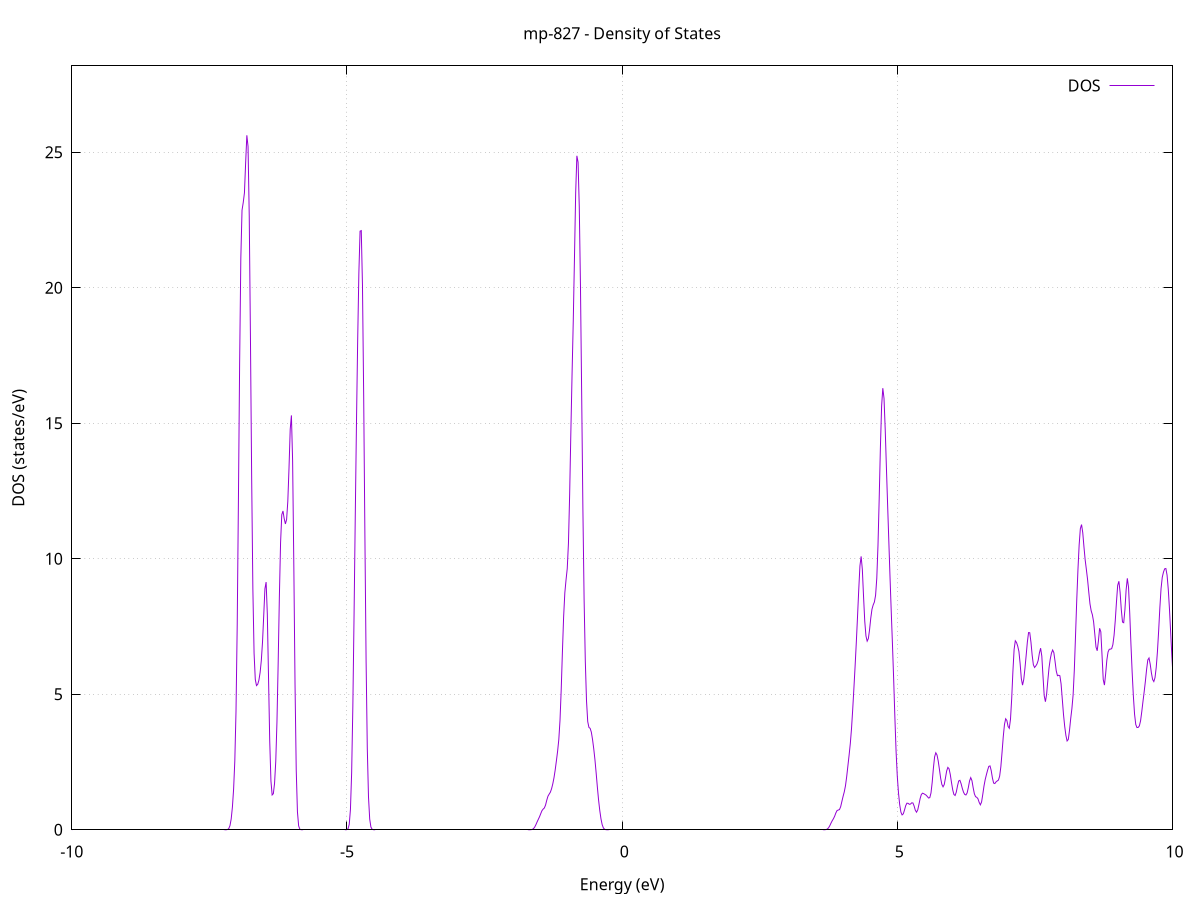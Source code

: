 set title 'mp-827 - Density of States'
set xlabel 'Energy (eV)'
set ylabel 'DOS (states/eV)'
set grid
set xrange [-10:10]
set yrange [0:28.192]
set xzeroaxis lt -1
set terminal png size 800,600
set output 'mp-827_dos_gnuplot.png'
plot '-' using 1:2 with lines title 'DOS'
-31.024700 0.000000
-31.002800 0.000000
-30.981000 0.000000
-30.959100 0.000000
-30.937200 0.000000
-30.915300 0.000000
-30.893400 0.000000
-30.871500 0.000000
-30.849600 0.000000
-30.827800 0.000000
-30.805900 0.000000
-30.784000 0.000000
-30.762100 0.000000
-30.740200 0.000000
-30.718300 0.000000
-30.696400 0.000000
-30.674600 0.000000
-30.652700 0.000000
-30.630800 0.000000
-30.608900 0.000000
-30.587000 0.000000
-30.565100 0.000000
-30.543200 0.000000
-30.521400 0.000000
-30.499500 0.000000
-30.477600 0.000000
-30.455700 0.000000
-30.433800 0.000000
-30.411900 0.000000
-30.390000 0.000000
-30.368200 0.000000
-30.346300 0.000000
-30.324400 0.000000
-30.302500 0.000000
-30.280600 0.000000
-30.258700 0.000000
-30.236800 0.000000
-30.215000 0.000000
-30.193100 0.000000
-30.171200 0.000000
-30.149300 0.000000
-30.127400 0.000000
-30.105500 0.000000
-30.083600 0.000000
-30.061800 0.000000
-30.039900 0.000000
-30.018000 0.000000
-29.996100 0.000000
-29.974200 0.000000
-29.952300 0.000000
-29.930400 0.000000
-29.908600 0.000000
-29.886700 0.000000
-29.864800 0.000000
-29.842900 0.000000
-29.821000 0.000000
-29.799100 0.000000
-29.777200 0.000000
-29.755400 0.000000
-29.733500 0.000000
-29.711600 0.000000
-29.689700 0.000000
-29.667800 0.000000
-29.645900 0.000000
-29.624000 0.000000
-29.602200 0.000000
-29.580300 0.000000
-29.558400 0.000000
-29.536500 0.000000
-29.514600 0.000000
-29.492700 0.000000
-29.470800 0.000000
-29.449000 0.000000
-29.427100 0.000000
-29.405200 0.000000
-29.383300 0.000000
-29.361400 0.000000
-29.339500 0.000000
-29.317600 0.000000
-29.295800 0.000000
-29.273900 0.000000
-29.252000 0.000000
-29.230100 0.000000
-29.208200 0.000000
-29.186300 0.000300
-29.164400 0.004300
-29.142600 0.045200
-29.120700 0.333900
-29.098800 1.733700
-29.076900 6.362800
-29.055000 16.589800
-29.033100 30.873200
-29.011200 41.155500
-28.989400 39.369200
-28.967500 27.014700
-28.945600 13.264300
-28.923700 4.641300
-28.901800 1.151600
-28.879900 0.201600
-28.858000 0.024800
-28.836200 0.002100
-28.814300 0.000100
-28.792400 0.000000
-28.770500 0.000000
-28.748600 0.000000
-28.726700 0.000000
-28.704800 0.000000
-28.683000 0.000000
-28.661100 0.000000
-28.639200 0.000000
-28.617300 0.000000
-28.595400 0.000000
-28.573500 0.000000
-28.551600 0.000000
-28.529800 0.000000
-28.507900 0.000000
-28.486000 0.000000
-28.464100 0.000000
-28.442200 0.000000
-28.420300 0.000000
-28.398400 0.000000
-28.376600 0.000000
-28.354700 0.000000
-28.332800 0.000000
-28.310900 0.000000
-28.289000 0.000000
-28.267100 0.000000
-28.245200 0.000000
-28.223400 0.000000
-28.201500 0.000000
-28.179600 0.000000
-28.157700 0.000000
-28.135800 0.000000
-28.113900 0.000000
-28.092000 0.000000
-28.070200 0.000000
-28.048300 0.000000
-28.026400 0.000000
-28.004500 0.000000
-27.982600 0.000000
-27.960700 0.000000
-27.938900 0.000000
-27.917000 0.000000
-27.895100 0.000000
-27.873200 0.000000
-27.851300 0.000000
-27.829400 0.000000
-27.807500 0.000000
-27.785700 0.000000
-27.763800 0.000000
-27.741900 0.000000
-27.720000 0.000000
-27.698100 0.000000
-27.676200 0.000000
-27.654300 0.000000
-27.632500 0.000000
-27.610600 0.000000
-27.588700 0.000000
-27.566800 0.000000
-27.544900 0.000000
-27.523000 0.000000
-27.501100 0.000000
-27.479300 0.000000
-27.457400 0.000000
-27.435500 0.000000
-27.413600 0.000000
-27.391700 0.000000
-27.369800 0.000000
-27.347900 0.000000
-27.326100 0.000000
-27.304200 0.000000
-27.282300 0.000000
-27.260400 0.000000
-27.238500 0.000000
-27.216600 0.000000
-27.194700 0.000000
-27.172900 0.000000
-27.151000 0.000000
-27.129100 0.000000
-27.107200 0.000000
-27.085300 0.000000
-27.063400 0.000000
-27.041500 0.000000
-27.019700 0.000000
-26.997800 0.000000
-26.975900 0.000000
-26.954000 0.000000
-26.932100 0.000000
-26.910200 0.000000
-26.888300 0.000000
-26.866500 0.000000
-26.844600 0.000000
-26.822700 0.000000
-26.800800 0.000000
-26.778900 0.000000
-26.757000 0.000000
-26.735100 0.000000
-26.713300 0.000000
-26.691400 0.000000
-26.669500 0.000000
-26.647600 0.000000
-26.625700 0.000000
-26.603800 0.000000
-26.581900 0.000000
-26.560100 0.000000
-26.538200 0.000000
-26.516300 0.000000
-26.494400 0.000000
-26.472500 0.000000
-26.450600 0.000000
-26.428700 0.000000
-26.406900 0.000000
-26.385000 0.000000
-26.363100 0.000000
-26.341200 0.000000
-26.319300 0.000000
-26.297400 0.000000
-26.275500 0.000000
-26.253700 0.000000
-26.231800 0.000000
-26.209900 0.000000
-26.188000 0.000000
-26.166100 0.000000
-26.144200 0.000000
-26.122300 0.000000
-26.100500 0.000000
-26.078600 0.000000
-26.056700 0.000000
-26.034800 0.000000
-26.012900 0.000000
-25.991000 0.000000
-25.969100 0.000000
-25.947300 0.000000
-25.925400 0.000000
-25.903500 0.000000
-25.881600 0.000000
-25.859700 0.000000
-25.837800 0.000000
-25.815900 0.000000
-25.794100 0.000000
-25.772200 0.000000
-25.750300 0.000000
-25.728400 0.000000
-25.706500 0.000000
-25.684600 0.000000
-25.662700 0.000000
-25.640900 0.000000
-25.619000 0.000000
-25.597100 0.000000
-25.575200 0.000000
-25.553300 0.000000
-25.531400 0.000000
-25.509500 0.000000
-25.487700 0.000000
-25.465800 0.000000
-25.443900 0.000000
-25.422000 0.000000
-25.400100 0.000000
-25.378200 0.000000
-25.356300 0.000000
-25.334500 0.000000
-25.312600 0.000000
-25.290700 0.000000
-25.268800 0.000000
-25.246900 0.000000
-25.225000 0.000000
-25.203100 0.000000
-25.181300 0.000000
-25.159400 0.000000
-25.137500 0.000000
-25.115600 0.000000
-25.093700 0.000000
-25.071800 0.000000
-25.049900 0.000000
-25.028100 0.000000
-25.006200 0.000000
-24.984300 0.000000
-24.962400 0.000000
-24.940500 0.000000
-24.918600 0.000000
-24.896700 0.000000
-24.874900 0.000000
-24.853000 0.000000
-24.831100 0.000000
-24.809200 0.000000
-24.787300 0.000000
-24.765400 0.000000
-24.743500 0.000000
-24.721700 0.000000
-24.699800 0.000000
-24.677900 0.000000
-24.656000 0.000000
-24.634100 0.000000
-24.612200 0.000000
-24.590300 0.000000
-24.568500 0.000000
-24.546600 0.000000
-24.524700 0.000000
-24.502800 0.000000
-24.480900 0.000000
-24.459000 0.000000
-24.437200 0.000000
-24.415300 0.000000
-24.393400 0.000000
-24.371500 0.000000
-24.349600 0.000000
-24.327700 0.000000
-24.305800 0.000000
-24.284000 0.000000
-24.262100 0.000000
-24.240200 0.000000
-24.218300 0.000000
-24.196400 0.000000
-24.174500 0.000000
-24.152600 0.000000
-24.130800 0.000000
-24.108900 0.000000
-24.087000 0.000000
-24.065100 0.000000
-24.043200 0.000000
-24.021300 0.000000
-23.999400 0.000000
-23.977600 0.000000
-23.955700 0.000000
-23.933800 0.000000
-23.911900 0.000000
-23.890000 0.000000
-23.868100 0.000000
-23.846200 0.000000
-23.824400 0.000000
-23.802500 0.000000
-23.780600 0.000000
-23.758700 0.000000
-23.736800 0.000000
-23.714900 0.000000
-23.693000 0.000000
-23.671200 0.000000
-23.649300 0.000000
-23.627400 0.000000
-23.605500 0.000000
-23.583600 0.000000
-23.561700 0.000000
-23.539800 0.000000
-23.518000 0.000000
-23.496100 0.000000
-23.474200 0.000000
-23.452300 0.000000
-23.430400 0.000000
-23.408500 0.000000
-23.386600 0.000000
-23.364800 0.000000
-23.342900 0.000000
-23.321000 0.000000
-23.299100 0.000000
-23.277200 0.000000
-23.255300 0.000000
-23.233400 0.000000
-23.211600 0.000000
-23.189700 0.000000
-23.167800 0.000000
-23.145900 0.000000
-23.124000 0.000000
-23.102100 0.000000
-23.080200 0.000000
-23.058400 0.000000
-23.036500 0.000000
-23.014600 0.000000
-22.992700 0.000000
-22.970800 0.000000
-22.948900 0.000000
-22.927000 0.000000
-22.905200 0.000000
-22.883300 0.000000
-22.861400 0.000000
-22.839500 0.000000
-22.817600 0.000000
-22.795700 0.000000
-22.773800 0.000000
-22.752000 0.000000
-22.730100 0.000000
-22.708200 0.000000
-22.686300 0.000000
-22.664400 0.000100
-22.642500 0.001400
-22.620600 0.016100
-22.598800 0.131000
-22.576900 0.756900
-22.555000 3.136800
-22.533100 9.403500
-22.511200 20.580600
-22.489300 33.178400
-22.467400 39.683400
-22.445600 35.354100
-22.423700 23.455900
-22.401800 11.540200
-22.379900 4.180500
-22.358000 1.105700
-22.336100 0.211700
-22.314200 0.029100
-22.292400 0.002900
-22.270500 0.000200
-22.248600 0.000000
-22.226700 0.000000
-22.204800 0.000000
-22.182900 0.000000
-22.161000 0.000000
-22.139200 0.000000
-22.117300 0.000000
-22.095400 0.000000
-22.073500 0.000000
-22.051600 0.000000
-22.029700 0.000000
-22.007800 0.000000
-21.986000 0.000000
-21.964100 0.000000
-21.942200 0.000000
-21.920300 0.000000
-21.898400 0.000000
-21.876500 0.000000
-21.854600 0.000000
-21.832800 0.000000
-21.810900 0.000000
-21.789000 0.000000
-21.767100 0.000000
-21.745200 0.000000
-21.723300 0.000000
-21.701400 0.000000
-21.679600 0.000000
-21.657700 0.000000
-21.635800 0.000000
-21.613900 0.000000
-21.592000 0.000000
-21.570100 0.000000
-21.548200 0.000000
-21.526400 0.000000
-21.504500 0.000000
-21.482600 0.000000
-21.460700 0.000000
-21.438800 0.000000
-21.416900 0.000000
-21.395000 0.000000
-21.373200 0.000000
-21.351300 0.000000
-21.329400 0.000000
-21.307500 0.000000
-21.285600 0.000000
-21.263700 0.000000
-21.241800 0.000000
-21.220000 0.000000
-21.198100 0.000000
-21.176200 0.000000
-21.154300 0.000000
-21.132400 0.000000
-21.110500 0.000000
-21.088600 0.000000
-21.066800 0.000000
-21.044900 0.000000
-21.023000 0.000000
-21.001100 0.000000
-20.979200 0.000000
-20.957300 0.000000
-20.935500 0.000000
-20.913600 0.000000
-20.891700 0.000000
-20.869800 0.000000
-20.847900 0.000000
-20.826000 0.000000
-20.804100 0.000000
-20.782300 0.000000
-20.760400 0.000000
-20.738500 0.000000
-20.716600 0.000000
-20.694700 0.000000
-20.672800 0.000000
-20.650900 0.000000
-20.629100 0.000000
-20.607200 0.000000
-20.585300 0.000000
-20.563400 0.000000
-20.541500 0.000000
-20.519600 0.000000
-20.497700 0.000000
-20.475900 0.000000
-20.454000 0.000000
-20.432100 0.000000
-20.410200 0.000000
-20.388300 0.000000
-20.366400 0.000000
-20.344500 0.000000
-20.322700 0.000000
-20.300800 0.000000
-20.278900 0.000000
-20.257000 0.000000
-20.235100 0.000000
-20.213200 0.000000
-20.191300 0.000000
-20.169500 0.000000
-20.147600 0.000000
-20.125700 0.000000
-20.103800 0.000000
-20.081900 0.000000
-20.060000 0.000000
-20.038100 0.000000
-20.016300 0.000000
-19.994400 0.000000
-19.972500 0.000000
-19.950600 0.000000
-19.928700 0.000000
-19.906800 0.000000
-19.884900 0.000000
-19.863100 0.000000
-19.841200 0.000000
-19.819300 0.000000
-19.797400 0.000000
-19.775500 0.000000
-19.753600 0.000000
-19.731700 0.000000
-19.709900 0.000000
-19.688000 0.000000
-19.666100 0.000000
-19.644200 0.000000
-19.622300 0.000000
-19.600400 0.000000
-19.578500 0.000000
-19.556700 0.000000
-19.534800 0.000000
-19.512900 0.000000
-19.491000 0.000000
-19.469100 0.000000
-19.447200 0.000000
-19.425300 0.000000
-19.403500 0.000000
-19.381600 0.000000
-19.359700 0.000000
-19.337800 0.000000
-19.315900 0.000000
-19.294000 0.000000
-19.272100 0.000000
-19.250300 0.000000
-19.228400 0.000000
-19.206500 0.000000
-19.184600 0.000000
-19.162700 0.000000
-19.140800 0.000000
-19.118900 0.000000
-19.097100 0.000000
-19.075200 0.000000
-19.053300 0.000000
-19.031400 0.000000
-19.009500 0.000000
-18.987600 0.000000
-18.965700 0.000000
-18.943900 0.000000
-18.922000 0.000000
-18.900100 0.000000
-18.878200 0.000000
-18.856300 0.000000
-18.834400 0.000000
-18.812500 0.000000
-18.790700 0.000000
-18.768800 0.000000
-18.746900 0.000000
-18.725000 0.000000
-18.703100 0.000000
-18.681200 0.000000
-18.659300 0.000000
-18.637500 0.000000
-18.615600 0.000000
-18.593700 0.000000
-18.571800 0.000000
-18.549900 0.000000
-18.528000 0.000000
-18.506100 0.000000
-18.484300 0.000000
-18.462400 0.000000
-18.440500 0.000000
-18.418600 0.000000
-18.396700 0.000000
-18.374800 0.000100
-18.352900 0.001500
-18.331100 0.019600
-18.309200 0.178100
-18.287300 1.116300
-18.265400 4.830600
-18.243500 14.439000
-18.221600 29.823600
-18.199700 42.578900
-18.177900 42.023800
-18.156000 28.671100
-18.134100 13.519300
-18.112200 4.404200
-18.090300 0.990800
-18.068400 0.153800
-18.046500 0.016500
-18.024700 0.001200
-18.002800 0.000100
-17.980900 0.000000
-17.959000 0.000000
-17.937100 0.000000
-17.915200 0.000000
-17.893300 0.000000
-17.871500 0.000000
-17.849600 0.000000
-17.827700 0.000000
-17.805800 0.000000
-17.783900 0.000000
-17.762000 0.000000
-17.740100 0.000000
-17.718300 0.000000
-17.696400 0.000000
-17.674500 0.000000
-17.652600 0.000000
-17.630700 0.000000
-17.608800 0.000000
-17.586900 0.000000
-17.565100 0.000000
-17.543200 0.000000
-17.521300 0.000000
-17.499400 0.000000
-17.477500 0.000000
-17.455600 0.000000
-17.433800 0.000000
-17.411900 0.000000
-17.390000 0.000000
-17.368100 0.000000
-17.346200 0.000000
-17.324300 0.000000
-17.302400 0.000000
-17.280600 0.000000
-17.258700 0.000000
-17.236800 0.000000
-17.214900 0.000000
-17.193000 0.000000
-17.171100 0.000000
-17.149200 0.000000
-17.127400 0.000000
-17.105500 0.000000
-17.083600 0.000000
-17.061700 0.000000
-17.039800 0.000000
-17.017900 0.000000
-16.996000 0.000000
-16.974200 0.000000
-16.952300 0.000000
-16.930400 0.000000
-16.908500 0.000000
-16.886600 0.000000
-16.864700 0.000000
-16.842800 0.000000
-16.821000 0.000000
-16.799100 0.000000
-16.777200 0.000000
-16.755300 0.000000
-16.733400 0.000000
-16.711500 0.000000
-16.689600 0.000000
-16.667800 0.000000
-16.645900 0.000000
-16.624000 0.000000
-16.602100 0.000000
-16.580200 0.000000
-16.558300 0.000000
-16.536400 0.000000
-16.514600 0.000000
-16.492700 0.000000
-16.470800 0.000000
-16.448900 0.000000
-16.427000 0.000000
-16.405100 0.000000
-16.383200 0.000000
-16.361400 0.000000
-16.339500 0.000000
-16.317600 0.000000
-16.295700 0.000000
-16.273800 0.000000
-16.251900 0.000000
-16.230000 0.000000
-16.208200 0.000000
-16.186300 0.000000
-16.164400 0.000000
-16.142500 0.000000
-16.120600 0.000000
-16.098700 0.000000
-16.076800 0.000000
-16.055000 0.000000
-16.033100 0.000000
-16.011200 0.000000
-15.989300 0.000000
-15.967400 0.000000
-15.945500 0.000000
-15.923600 0.000000
-15.901800 0.000000
-15.879900 0.000000
-15.858000 0.000000
-15.836100 0.000000
-15.814200 0.000000
-15.792300 0.000000
-15.770400 0.000000
-15.748600 0.000000
-15.726700 0.000000
-15.704800 0.000000
-15.682900 0.000000
-15.661000 0.000000
-15.639100 0.000000
-15.617200 0.000000
-15.595400 0.000000
-15.573500 0.000000
-15.551600 0.000000
-15.529700 0.000000
-15.507800 0.000000
-15.485900 0.000000
-15.464000 0.000000
-15.442200 0.000000
-15.420300 0.000000
-15.398400 0.000000
-15.376500 0.000000
-15.354600 0.000000
-15.332700 0.000000
-15.310800 0.000000
-15.289000 0.000000
-15.267100 0.000000
-15.245200 0.000000
-15.223300 0.000000
-15.201400 0.000000
-15.179500 0.000000
-15.157600 0.000000
-15.135800 0.000000
-15.113900 0.000000
-15.092000 0.000000
-15.070100 0.000000
-15.048200 0.000000
-15.026300 0.000000
-15.004400 0.000000
-14.982600 0.000000
-14.960700 0.000000
-14.938800 0.000000
-14.916900 0.000000
-14.895000 0.000000
-14.873100 0.000000
-14.851200 0.000000
-14.829400 0.000000
-14.807500 0.000000
-14.785600 0.000000
-14.763700 0.000000
-14.741800 0.000000
-14.719900 0.000000
-14.698000 0.000000
-14.676200 0.000000
-14.654300 0.000000
-14.632400 0.000000
-14.610500 0.000000
-14.588600 0.000000
-14.566700 0.000000
-14.544800 0.000000
-14.523000 0.000000
-14.501100 0.000000
-14.479200 0.000000
-14.457300 0.000000
-14.435400 0.000000
-14.413500 0.000000
-14.391600 0.000000
-14.369800 0.000000
-14.347900 0.000000
-14.326000 0.000000
-14.304100 0.000000
-14.282200 0.000000
-14.260300 0.000000
-14.238400 0.000000
-14.216600 0.000000
-14.194700 0.000000
-14.172800 0.000000
-14.150900 0.000000
-14.129000 0.000000
-14.107100 0.000000
-14.085200 0.000000
-14.063400 0.000000
-14.041500 0.000000
-14.019600 0.000000
-13.997700 0.000000
-13.975800 0.000000
-13.953900 0.000000
-13.932100 0.000000
-13.910200 0.000000
-13.888300 0.000000
-13.866400 0.000000
-13.844500 0.000000
-13.822600 0.000000
-13.800700 0.000000
-13.778900 0.000000
-13.757000 0.000000
-13.735100 0.000000
-13.713200 0.000000
-13.691300 0.000000
-13.669400 0.000000
-13.647500 0.000000
-13.625700 0.000000
-13.603800 0.000000
-13.581900 0.000000
-13.560000 0.000000
-13.538100 0.000000
-13.516200 0.000000
-13.494300 0.000000
-13.472500 0.000000
-13.450600 0.000000
-13.428700 0.000000
-13.406800 0.000000
-13.384900 0.000000
-13.363000 0.000000
-13.341100 0.000000
-13.319300 0.000000
-13.297400 0.000000
-13.275500 0.000000
-13.253600 0.000000
-13.231700 0.000000
-13.209800 0.000000
-13.187900 0.000000
-13.166100 0.000000
-13.144200 0.000000
-13.122300 0.000000
-13.100400 0.000000
-13.078500 0.000000
-13.056600 0.000000
-13.034700 0.000000
-13.012900 0.000000
-12.991000 0.000000
-12.969100 0.000000
-12.947200 0.000000
-12.925300 0.000400
-12.903400 0.005000
-12.881500 0.039900
-12.859700 0.225700
-12.837800 0.915100
-12.815900 2.682400
-12.794000 5.754000
-12.772100 9.215700
-12.750200 11.404500
-12.728300 11.559500
-12.706500 10.553700
-12.684600 10.068200
-12.662700 12.033700
-12.640800 18.585500
-12.618900 30.801800
-12.597000 46.624200
-12.575100 60.918500
-12.553300 68.377600
-12.531400 66.356700
-12.509500 55.822900
-12.487600 40.897400
-12.465700 27.050600
-12.443800 18.053200
-12.421900 13.762800
-12.400100 11.229400
-12.378200 8.124900
-12.356300 4.596500
-12.334400 1.921600
-12.312500 0.578800
-12.290600 0.123900
-12.268700 0.018700
-12.246900 0.002000
-12.225000 0.000100
-12.203100 0.000000
-12.181200 0.000000
-12.159300 0.000000
-12.137400 0.000000
-12.115500 0.000000
-12.093700 0.000000
-12.071800 0.000000
-12.049900 0.000000
-12.028000 0.000000
-12.006100 0.000000
-11.984200 0.000000
-11.962300 0.000000
-11.940500 0.000000
-11.918600 0.000000
-11.896700 0.000000
-11.874800 0.000000
-11.852900 0.000000
-11.831000 0.000000
-11.809100 0.000000
-11.787300 0.000000
-11.765400 0.000000
-11.743500 0.000000
-11.721600 0.000000
-11.699700 0.000000
-11.677800 0.000000
-11.655900 0.000000
-11.634100 0.000000
-11.612200 0.000000
-11.590300 0.000000
-11.568400 0.000000
-11.546500 0.000000
-11.524600 0.000000
-11.502700 0.000000
-11.480900 0.000000
-11.459000 0.000000
-11.437100 0.000000
-11.415200 0.000000
-11.393300 0.000000
-11.371400 0.000000
-11.349500 0.000000
-11.327700 0.000000
-11.305800 0.000000
-11.283900 0.000000
-11.262000 0.000000
-11.240100 0.000000
-11.218200 0.000000
-11.196300 0.000000
-11.174500 0.000000
-11.152600 0.000000
-11.130700 0.000000
-11.108800 0.000000
-11.086900 0.000000
-11.065000 0.000000
-11.043100 0.000000
-11.021300 0.000000
-10.999400 0.000000
-10.977500 0.000000
-10.955600 0.000000
-10.933700 0.000000
-10.911800 0.000000
-10.889900 0.000000
-10.868100 0.000000
-10.846200 0.000000
-10.824300 0.000000
-10.802400 0.000000
-10.780500 0.000000
-10.758600 0.000000
-10.736700 0.000000
-10.714900 0.000000
-10.693000 0.000000
-10.671100 0.000000
-10.649200 0.000000
-10.627300 0.000000
-10.605400 0.000000
-10.583500 0.000000
-10.561700 0.000000
-10.539800 0.000000
-10.517900 0.000000
-10.496000 0.000000
-10.474100 0.000000
-10.452200 0.000000
-10.430300 0.000000
-10.408500 0.000000
-10.386600 0.000000
-10.364700 0.000000
-10.342800 0.000000
-10.320900 0.000000
-10.299000 0.000000
-10.277200 0.000000
-10.255300 0.000000
-10.233400 0.000000
-10.211500 0.000000
-10.189600 0.000000
-10.167700 0.000000
-10.145800 0.000000
-10.124000 0.000000
-10.102100 0.000000
-10.080200 0.000000
-10.058300 0.000000
-10.036400 0.000000
-10.014500 0.000000
-9.992600 0.000000
-9.970800 0.000000
-9.948900 0.000000
-9.927000 0.000000
-9.905100 0.000000
-9.883200 0.000000
-9.861300 0.000000
-9.839400 0.000000
-9.817600 0.000000
-9.795700 0.000000
-9.773800 0.000000
-9.751900 0.000000
-9.730000 0.000000
-9.708100 0.000000
-9.686200 0.000000
-9.664400 0.000000
-9.642500 0.000000
-9.620600 0.000000
-9.598700 0.000000
-9.576800 0.000000
-9.554900 0.000000
-9.533000 0.000000
-9.511200 0.000000
-9.489300 0.000000
-9.467400 0.000000
-9.445500 0.000000
-9.423600 0.000000
-9.401700 0.000000
-9.379800 0.000000
-9.358000 0.000000
-9.336100 0.000000
-9.314200 0.000000
-9.292300 0.000000
-9.270400 0.000000
-9.248500 0.000000
-9.226600 0.000000
-9.204800 0.000000
-9.182900 0.000000
-9.161000 0.000000
-9.139100 0.000000
-9.117200 0.000000
-9.095300 0.000000
-9.073400 0.000000
-9.051600 0.000000
-9.029700 0.000000
-9.007800 0.000000
-8.985900 0.000000
-8.964000 0.000000
-8.942100 0.000000
-8.920200 0.000000
-8.898400 0.000000
-8.876500 0.000000
-8.854600 0.000000
-8.832700 0.000000
-8.810800 0.000000
-8.788900 0.000000
-8.767000 0.000000
-8.745200 0.000000
-8.723300 0.000000
-8.701400 0.000000
-8.679500 0.000000
-8.657600 0.000000
-8.635700 0.000000
-8.613800 0.000000
-8.592000 0.000000
-8.570100 0.000000
-8.548200 0.000000
-8.526300 0.000000
-8.504400 0.000000
-8.482500 0.000000
-8.460600 0.000000
-8.438800 0.000000
-8.416900 0.000000
-8.395000 0.000000
-8.373100 0.000000
-8.351200 0.000000
-8.329300 0.000000
-8.307400 0.000000
-8.285600 0.000000
-8.263700 0.000000
-8.241800 0.000000
-8.219900 0.000000
-8.198000 0.000000
-8.176100 0.000000
-8.154200 0.000000
-8.132400 0.000000
-8.110500 0.000000
-8.088600 0.000000
-8.066700 0.000000
-8.044800 0.000000
-8.022900 0.000000
-8.001000 0.000000
-7.979200 0.000000
-7.957300 0.000000
-7.935400 0.000000
-7.913500 0.000000
-7.891600 0.000000
-7.869700 0.000000
-7.847800 0.000000
-7.826000 0.000000
-7.804100 0.000000
-7.782200 0.000000
-7.760300 0.000000
-7.738400 0.000000
-7.716500 0.000000
-7.694600 0.000000
-7.672800 0.000000
-7.650900 0.000000
-7.629000 0.000000
-7.607100 0.000000
-7.585200 0.000000
-7.563300 0.000000
-7.541400 0.000000
-7.519600 0.000000
-7.497700 0.000000
-7.475800 0.000000
-7.453900 0.000000
-7.432000 0.000000
-7.410100 0.000000
-7.388200 0.000000
-7.366400 0.000000
-7.344500 0.000000
-7.322600 0.000000
-7.300700 0.000000
-7.278800 0.000000
-7.256900 0.000000
-7.235000 0.000000
-7.213200 0.000200
-7.191300 0.001600
-7.169400 0.009800
-7.147500 0.045100
-7.125600 0.153500
-7.103700 0.399600
-7.081800 0.833300
-7.060000 1.493900
-7.038100 2.534700
-7.016200 4.372100
-6.994300 7.547200
-6.972400 12.134500
-6.950500 17.190400
-6.928600 21.095700
-6.906800 22.865200
-6.884900 23.146900
-6.863000 23.503100
-6.841100 24.613800
-6.819200 25.629400
-6.797300 25.213400
-6.775500 22.630300
-6.753600 18.123300
-6.731700 12.994100
-6.709800 8.884100
-6.687900 6.519000
-6.666000 5.549600
-6.644100 5.321200
-6.622300 5.365200
-6.600400 5.518500
-6.578500 5.799700
-6.556600 6.241000
-6.534700 6.920300
-6.512800 7.897800
-6.490900 8.893200
-6.469100 9.140900
-6.447200 7.958700
-6.425300 5.622000
-6.403400 3.266400
-6.381500 1.800500
-6.359600 1.284600
-6.337700 1.331100
-6.315900 1.712100
-6.294000 2.518700
-6.272100 3.976000
-6.250200 6.136300
-6.228300 8.592800
-6.206400 10.595500
-6.184500 11.627300
-6.162700 11.765300
-6.140800 11.487400
-6.118900 11.287300
-6.097000 11.448500
-6.075100 12.114300
-6.053200 13.346300
-6.031300 14.778400
-6.009500 15.293100
-5.987600 13.618900
-5.965700 9.756100
-5.943800 5.369000
-5.921900 2.204600
-5.900000 0.663000
-5.878100 0.144200
-5.856300 0.022400
-5.834400 0.002500
-5.812500 0.000200
-5.790600 0.000000
-5.768700 0.000000
-5.746800 0.000000
-5.724900 0.000000
-5.703100 0.000000
-5.681200 0.000000
-5.659300 0.000000
-5.637400 0.000000
-5.615500 0.000000
-5.593600 0.000000
-5.571700 0.000000
-5.549900 0.000000
-5.528000 0.000000
-5.506100 0.000000
-5.484200 0.000000
-5.462300 0.000000
-5.440400 0.000000
-5.418500 0.000000
-5.396700 0.000000
-5.374800 0.000000
-5.352900 0.000000
-5.331000 0.000000
-5.309100 0.000000
-5.287200 0.000000
-5.265300 0.000000
-5.243500 0.000000
-5.221600 0.000000
-5.199700 0.000000
-5.177800 0.000000
-5.155900 0.000000
-5.134000 0.000000
-5.112100 0.000000
-5.090300 0.000000
-5.068400 0.000000
-5.046500 0.000000
-5.024600 0.000600
-5.002700 0.005500
-4.980800 0.038800
-4.958900 0.198100
-4.937100 0.744200
-4.915200 2.095900
-4.893300 4.546500
-4.871400 7.892800
-4.849500 11.529400
-4.827600 14.967900
-4.805700 18.031700
-4.783900 20.543600
-4.762000 22.092500
-4.740100 22.112500
-4.718200 20.085700
-4.696300 16.014300
-4.674400 10.894000
-4.652500 6.241600
-4.630700 3.005900
-4.608800 1.207800
-4.586900 0.395000
-4.565000 0.101300
-4.543100 0.019700
-4.521200 0.002800
-4.499300 0.000300
-4.477500 0.000000
-4.455600 0.000000
-4.433700 0.000000
-4.411800 0.000000
-4.389900 0.000000
-4.368000 0.000000
-4.346100 0.000000
-4.324300 0.000000
-4.302400 0.000000
-4.280500 0.000000
-4.258600 0.000000
-4.236700 0.000000
-4.214800 0.000000
-4.192900 0.000000
-4.171100 0.000000
-4.149200 0.000000
-4.127300 0.000000
-4.105400 0.000000
-4.083500 0.000000
-4.061600 0.000000
-4.039700 0.000000
-4.017900 0.000000
-3.996000 0.000000
-3.974100 0.000000
-3.952200 0.000000
-3.930300 0.000000
-3.908400 0.000000
-3.886500 0.000000
-3.864700 0.000000
-3.842800 0.000000
-3.820900 0.000000
-3.799000 0.000000
-3.777100 0.000000
-3.755200 0.000000
-3.733300 0.000000
-3.711500 0.000000
-3.689600 0.000000
-3.667700 0.000000
-3.645800 0.000000
-3.623900 0.000000
-3.602000 0.000000
-3.580100 0.000000
-3.558300 0.000000
-3.536400 0.000000
-3.514500 0.000000
-3.492600 0.000000
-3.470700 0.000000
-3.448800 0.000000
-3.426900 0.000000
-3.405100 0.000000
-3.383200 0.000000
-3.361300 0.000000
-3.339400 0.000000
-3.317500 0.000000
-3.295600 0.000000
-3.273800 0.000000
-3.251900 0.000000
-3.230000 0.000000
-3.208100 0.000000
-3.186200 0.000000
-3.164300 0.000000
-3.142400 0.000000
-3.120600 0.000000
-3.098700 0.000000
-3.076800 0.000000
-3.054900 0.000000
-3.033000 0.000000
-3.011100 0.000000
-2.989200 0.000000
-2.967400 0.000000
-2.945500 0.000000
-2.923600 0.000000
-2.901700 0.000000
-2.879800 0.000000
-2.857900 0.000000
-2.836000 0.000000
-2.814200 0.000000
-2.792300 0.000000
-2.770400 0.000000
-2.748500 0.000000
-2.726600 0.000000
-2.704700 0.000000
-2.682800 0.000000
-2.661000 0.000000
-2.639100 0.000000
-2.617200 0.000000
-2.595300 0.000000
-2.573400 0.000000
-2.551500 0.000000
-2.529600 0.000000
-2.507800 0.000000
-2.485900 0.000000
-2.464000 0.000000
-2.442100 0.000000
-2.420200 0.000000
-2.398300 0.000000
-2.376400 0.000000
-2.354600 0.000000
-2.332700 0.000000
-2.310800 0.000000
-2.288900 0.000000
-2.267000 0.000000
-2.245100 0.000000
-2.223200 0.000000
-2.201400 0.000000
-2.179500 0.000000
-2.157600 0.000000
-2.135700 0.000000
-2.113800 0.000000
-2.091900 0.000000
-2.070000 0.000000
-2.048200 0.000000
-2.026300 0.000000
-2.004400 0.000000
-1.982500 0.000000
-1.960600 0.000000
-1.938700 0.000000
-1.916800 0.000000
-1.895000 0.000000
-1.873100 0.000000
-1.851200 0.000000
-1.829300 0.000000
-1.807400 0.000000
-1.785500 0.000000
-1.763600 0.000000
-1.741800 0.000000
-1.719900 0.000000
-1.698000 0.000100
-1.676100 0.000600
-1.654200 0.003400
-1.632300 0.013800
-1.610400 0.042400
-1.588600 0.100500
-1.566700 0.189400
-1.544800 0.291700
-1.522900 0.386700
-1.501000 0.481400
-1.479100 0.595000
-1.457200 0.703400
-1.435400 0.763000
-1.413500 0.804100
-1.391600 0.913000
-1.369700 1.091700
-1.347800 1.240200
-1.325900 1.316000
-1.304000 1.387600
-1.282200 1.514700
-1.260300 1.693700
-1.238400 1.920200
-1.216500 2.207500
-1.194600 2.544500
-1.172700 2.900000
-1.150800 3.333100
-1.129000 4.045400
-1.107100 5.179400
-1.085200 6.577900
-1.063300 7.863100
-1.041400 8.745200
-1.019500 9.222700
-0.997600 9.637900
-0.975800 10.570500
-0.953900 12.367100
-0.932000 14.668400
-0.910100 16.802700
-0.888200 18.774100
-0.866300 21.103400
-0.844400 23.507100
-0.822600 24.873300
-0.800700 24.636100
-0.778800 22.980500
-0.756900 20.019000
-0.735000 15.991200
-0.713100 11.823600
-0.691200 8.501500
-0.669400 6.230600
-0.647500 4.763300
-0.625600 3.994300
-0.603700 3.779000
-0.581800 3.743900
-0.559900 3.604000
-0.538000 3.332600
-0.516200 2.990700
-0.494300 2.585300
-0.472400 2.099700
-0.450500 1.578800
-0.428600 1.104900
-0.406700 0.713800
-0.384800 0.405300
-0.363000 0.189500
-0.341100 0.069400
-0.319200 0.019200
-0.297300 0.004000
-0.275400 0.000600
-0.253500 0.000100
-0.231600 0.000000
-0.209800 0.000000
-0.187900 0.000000
-0.166000 0.000000
-0.144100 0.000000
-0.122200 0.000000
-0.100300 0.000000
-0.078400 0.000000
-0.056600 0.000000
-0.034700 0.000000
-0.012800 0.000000
0.009100 0.000000
0.031000 0.000000
0.052900 0.000000
0.074800 0.000000
0.096600 0.000000
0.118500 0.000000
0.140400 0.000000
0.162300 0.000000
0.184200 0.000000
0.206100 0.000000
0.227900 0.000000
0.249800 0.000000
0.271700 0.000000
0.293600 0.000000
0.315500 0.000000
0.337400 0.000000
0.359300 0.000000
0.381100 0.000000
0.403000 0.000000
0.424900 0.000000
0.446800 0.000000
0.468700 0.000000
0.490600 0.000000
0.512500 0.000000
0.534300 0.000000
0.556200 0.000000
0.578100 0.000000
0.600000 0.000000
0.621900 0.000000
0.643800 0.000000
0.665700 0.000000
0.687500 0.000000
0.709400 0.000000
0.731300 0.000000
0.753200 0.000000
0.775100 0.000000
0.797000 0.000000
0.818900 0.000000
0.840700 0.000000
0.862600 0.000000
0.884500 0.000000
0.906400 0.000000
0.928300 0.000000
0.950200 0.000000
0.972100 0.000000
0.993900 0.000000
1.015800 0.000000
1.037700 0.000000
1.059600 0.000000
1.081500 0.000000
1.103400 0.000000
1.125300 0.000000
1.147100 0.000000
1.169000 0.000000
1.190900 0.000000
1.212800 0.000000
1.234700 0.000000
1.256600 0.000000
1.278500 0.000000
1.300300 0.000000
1.322200 0.000000
1.344100 0.000000
1.366000 0.000000
1.387900 0.000000
1.409800 0.000000
1.431700 0.000000
1.453500 0.000000
1.475400 0.000000
1.497300 0.000000
1.519200 0.000000
1.541100 0.000000
1.563000 0.000000
1.584900 0.000000
1.606700 0.000000
1.628600 0.000000
1.650500 0.000000
1.672400 0.000000
1.694300 0.000000
1.716200 0.000000
1.738100 0.000000
1.759900 0.000000
1.781800 0.000000
1.803700 0.000000
1.825600 0.000000
1.847500 0.000000
1.869400 0.000000
1.891300 0.000000
1.913100 0.000000
1.935000 0.000000
1.956900 0.000000
1.978800 0.000000
2.000700 0.000000
2.022600 0.000000
2.044500 0.000000
2.066300 0.000000
2.088200 0.000000
2.110100 0.000000
2.132000 0.000000
2.153900 0.000000
2.175800 0.000000
2.197700 0.000000
2.219500 0.000000
2.241400 0.000000
2.263300 0.000000
2.285200 0.000000
2.307100 0.000000
2.329000 0.000000
2.350900 0.000000
2.372700 0.000000
2.394600 0.000000
2.416500 0.000000
2.438400 0.000000
2.460300 0.000000
2.482200 0.000000
2.504100 0.000000
2.525900 0.000000
2.547800 0.000000
2.569700 0.000000
2.591600 0.000000
2.613500 0.000000
2.635400 0.000000
2.657300 0.000000
2.679100 0.000000
2.701000 0.000000
2.722900 0.000000
2.744800 0.000000
2.766700 0.000000
2.788600 0.000000
2.810500 0.000000
2.832300 0.000000
2.854200 0.000000
2.876100 0.000000
2.898000 0.000000
2.919900 0.000000
2.941800 0.000000
2.963700 0.000000
2.985500 0.000000
3.007400 0.000000
3.029300 0.000000
3.051200 0.000000
3.073100 0.000000
3.095000 0.000000
3.116900 0.000000
3.138700 0.000000
3.160600 0.000000
3.182500 0.000000
3.204400 0.000000
3.226300 0.000000
3.248200 0.000000
3.270100 0.000000
3.291900 0.000000
3.313800 0.000000
3.335700 0.000000
3.357600 0.000000
3.379500 0.000000
3.401400 0.000000
3.423300 0.000000
3.445100 0.000000
3.467000 0.000000
3.488900 0.000000
3.510800 0.000000
3.532700 0.000000
3.554600 0.000000
3.576500 0.000000
3.598300 0.000000
3.620200 0.000000
3.642100 0.000000
3.664000 0.000300
3.685900 0.002100
3.707800 0.009100
3.729700 0.029700
3.751500 0.075500
3.773400 0.152300
3.795300 0.247600
3.817200 0.334300
3.839100 0.407400
3.861000 0.499600
3.882800 0.619200
3.904700 0.708600
3.926600 0.728700
3.948500 0.744100
3.970400 0.850900
3.992300 1.041600
4.014200 1.230300
4.036000 1.398200
4.057900 1.623500
4.079800 1.957500
4.101700 2.354200
4.123600 2.750500
4.145500 3.174700
4.167400 3.726200
4.189200 4.434300
4.211100 5.221700
4.233000 6.040100
4.254900 6.915400
4.276800 7.859900
4.298700 8.851700
4.320600 9.736300
4.342400 10.089100
4.364300 9.607400
4.386200 8.610600
4.408100 7.697500
4.430000 7.153900
4.451900 6.961600
4.473800 7.055600
4.495600 7.382600
4.517500 7.809800
4.539400 8.138600
4.561300 8.297800
4.583200 8.404000
4.605100 8.653800
4.627000 9.289300
4.648800 10.499000
4.670700 12.222100
4.692600 14.108400
4.714500 15.632200
4.736400 16.298000
4.758300 15.921200
4.780200 14.771100
4.802000 13.353700
4.823900 11.980000
4.845800 10.639000
4.867700 9.302200
4.889600 8.047700
4.911500 6.850900
4.933400 5.561500
4.955200 4.169100
4.977100 2.909400
4.999000 1.988700
5.020900 1.368500
5.042800 0.931200
5.064700 0.654400
5.086600 0.548400
5.108400 0.588000
5.130300 0.726800
5.152200 0.889000
5.174100 0.981300
5.196000 0.975700
5.217900 0.939900
5.239800 0.949200
5.261600 0.994500
5.283500 0.989300
5.305400 0.876300
5.327300 0.719100
5.349200 0.648800
5.371100 0.734300
5.393000 0.936200
5.414800 1.155300
5.436700 1.304100
5.458600 1.350600
5.480500 1.331700
5.502400 1.304800
5.524300 1.275800
5.546200 1.224100
5.568000 1.171800
5.589900 1.186200
5.611800 1.359300
5.633700 1.751700
5.655600 2.274400
5.677500 2.692000
5.699400 2.841700
5.721200 2.760100
5.743100 2.539700
5.765000 2.229600
5.786900 1.908100
5.808800 1.674900
5.830700 1.584800
5.852600 1.668300
5.874400 1.907200
5.896300 2.169600
5.918200 2.302100
5.940100 2.251600
5.962000 2.043100
5.983900 1.750200
6.005800 1.479400
6.027600 1.304700
6.049500 1.265400
6.071400 1.388800
6.093300 1.618100
6.115200 1.801800
6.137100 1.824800
6.159000 1.700300
6.180800 1.526600
6.202700 1.387200
6.224600 1.304700
6.246500 1.284300
6.268400 1.359600
6.290300 1.555400
6.312200 1.801400
6.334000 1.924900
6.355900 1.814200
6.377800 1.557100
6.399700 1.329500
6.421600 1.221800
6.443500 1.198100
6.465400 1.144300
6.487200 1.011000
6.509100 0.920800
6.531000 1.026000
6.552900 1.307000
6.574800 1.614600
6.596700 1.851900
6.618600 2.032900
6.640400 2.200900
6.662300 2.339900
6.684200 2.357400
6.706100 2.184400
6.728000 1.909800
6.749900 1.723100
6.771800 1.705700
6.793600 1.767600
6.815500 1.802300
6.837400 1.833700
6.859300 1.979300
6.881200 2.327900
6.903100 2.860200
6.925000 3.434500
6.946800 3.883100
6.968700 4.096600
6.990600 4.032200
7.012500 3.813300
7.034400 3.745000
7.056300 4.078700
7.078200 4.845800
7.100000 5.839200
7.121900 6.653200
7.143800 6.974400
7.165700 6.912500
7.187600 6.777100
7.209500 6.579100
7.231400 6.131400
7.253200 5.577100
7.275100 5.337900
7.297000 5.540500
7.318900 5.954500
7.340800 6.428700
7.362700 6.927400
7.384500 7.277900
7.406400 7.272100
7.428300 6.920100
7.450200 6.440800
7.472100 6.089800
7.494000 5.989400
7.515900 6.045700
7.537700 6.118300
7.559600 6.251700
7.581500 6.522000
7.603400 6.701700
7.625300 6.409700
7.647200 5.657100
7.669100 4.945600
7.690900 4.725300
7.712800 5.003600
7.734700 5.509500
7.756600 5.976700
7.778500 6.296600
7.800400 6.516700
7.822300 6.634500
7.844100 6.537000
7.866000 6.215600
7.887900 5.860900
7.909800 5.685400
7.931700 5.702800
7.953600 5.684700
7.975500 5.385000
7.997300 4.828800
8.019200 4.260700
8.041100 3.820600
8.063000 3.483300
8.084900 3.278200
8.106800 3.333000
8.128700 3.670900
8.150500 4.103200
8.172400 4.479100
8.194300 4.983000
8.216200 5.901500
8.238100 7.171200
8.260000 8.467100
8.281900 9.593100
8.303700 10.508400
8.325600 11.113100
8.347500 11.263300
8.369400 10.964200
8.391300 10.438300
8.413200 9.961000
8.435100 9.605200
8.456900 9.234400
8.478800 8.769500
8.500700 8.336300
8.522600 8.080800
8.544500 7.933400
8.566400 7.678200
8.588300 7.220200
8.610100 6.742800
8.632000 6.606400
8.653900 6.970300
8.675800 7.437000
8.697700 7.305200
8.719600 6.435200
8.741500 5.545000
8.763300 5.339400
8.785200 5.751100
8.807100 6.262700
8.829000 6.561900
8.850900 6.661400
8.872800 6.666600
8.894700 6.683600
8.916500 6.832000
8.938400 7.179100
8.960300 7.724500
8.982200 8.417400
9.004100 9.022500
9.026000 9.172100
9.047900 8.767100
9.069700 8.125100
9.091600 7.665300
9.113500 7.641500
9.135400 8.114400
9.157300 8.849300
9.179200 9.279000
9.201100 8.954300
9.222900 7.995300
9.244800 6.856300
9.266700 5.824500
9.288600 4.946500
9.310500 4.267900
9.332400 3.885600
9.354300 3.773300
9.376100 3.776700
9.398000 3.834400
9.419900 4.022800
9.441800 4.359700
9.463700 4.738500
9.485600 5.096200
9.507500 5.482800
9.529300 5.916400
9.551200 6.267400
9.573100 6.340200
9.595000 6.112900
9.616900 5.787200
9.638800 5.545200
9.660700 5.470000
9.682500 5.617700
9.704400 5.993100
9.726300 6.572700
9.748200 7.335700
9.770100 8.184500
9.792000 8.902200
9.813900 9.317000
9.835700 9.506300
9.857600 9.630800
9.879500 9.642000
9.901400 9.396100
9.923300 8.874100
9.945200 8.137000
9.967100 7.268200
9.988900 6.390300
10.010800 5.624300
10.032700 5.026700
10.054600 4.541600
10.076500 4.023700
10.098400 3.398900
10.120300 2.772200
10.142100 2.275500
10.164000 1.891200
10.185900 1.536400
10.207800 1.207700
10.229700 0.943800
10.251600 0.739800
10.273500 0.568100
10.295300 0.453300
10.317200 0.455100
10.339100 0.547600
10.361000 0.606300
10.382900 0.553300
10.404800 0.433400
10.426700 0.326400
10.448500 0.273000
10.470400 0.285800
10.492300 0.344400
10.514200 0.384800
10.536100 0.359600
10.558000 0.285700
10.579900 0.208900
10.601700 0.159400
10.623600 0.135100
10.645500 0.110500
10.667400 0.073000
10.689300 0.038800
10.711200 0.026100
10.733100 0.034700
10.754900 0.048600
10.776800 0.049900
10.798700 0.035600
10.820600 0.017500
10.842500 0.005900
10.864400 0.001400
10.886200 0.000200
10.908100 0.000000
10.930000 0.000000
10.951900 0.000000
10.973800 0.000000
10.995700 0.000000
11.017600 0.000000
11.039400 0.000000
11.061300 0.000000
11.083200 0.000000
11.105100 0.000000
11.127000 0.000000
11.148900 0.000000
11.170800 0.000000
11.192600 0.000000
11.214500 0.000000
11.236400 0.000000
11.258300 0.000000
11.280200 0.000000
11.302100 0.000000
11.324000 0.000000
11.345800 0.000000
11.367700 0.000000
11.389600 0.000000
11.411500 0.000000
11.433400 0.000000
11.455300 0.000000
11.477200 0.000000
11.499000 0.000000
11.520900 0.000000
11.542800 0.000000
11.564700 0.000000
11.586600 0.000000
11.608500 0.000000
11.630400 0.000000
11.652200 0.000000
11.674100 0.000000
11.696000 0.000000
11.717900 0.000000
11.739800 0.000000
11.761700 0.000000
11.783600 0.000000
11.805400 0.000000
11.827300 0.000000
11.849200 0.000000
11.871100 0.000000
11.893000 0.000000
11.914900 0.000000
11.936800 0.000000
11.958600 0.000000
11.980500 0.000000
12.002400 0.000000
12.024300 0.000000
12.046200 0.000000
12.068100 0.000000
12.090000 0.000000
12.111800 0.000000
12.133700 0.000000
12.155600 0.000000
12.177500 0.000000
12.199400 0.000000
12.221300 0.000000
12.243200 0.000000
12.265000 0.000000
12.286900 0.000000
12.308800 0.000000
12.330700 0.000000
12.352600 0.000000
12.374500 0.000000
12.396400 0.000000
12.418200 0.000000
12.440100 0.000000
12.462000 0.000000
12.483900 0.000000
12.505800 0.000000
12.527700 0.000000
12.549600 0.000000
12.571400 0.000000
12.593300 0.000000
12.615200 0.000000
12.637100 0.000000
12.659000 0.000000
12.680900 0.000000
12.702800 0.000000
12.724600 0.000000
12.746500 0.000000
e
